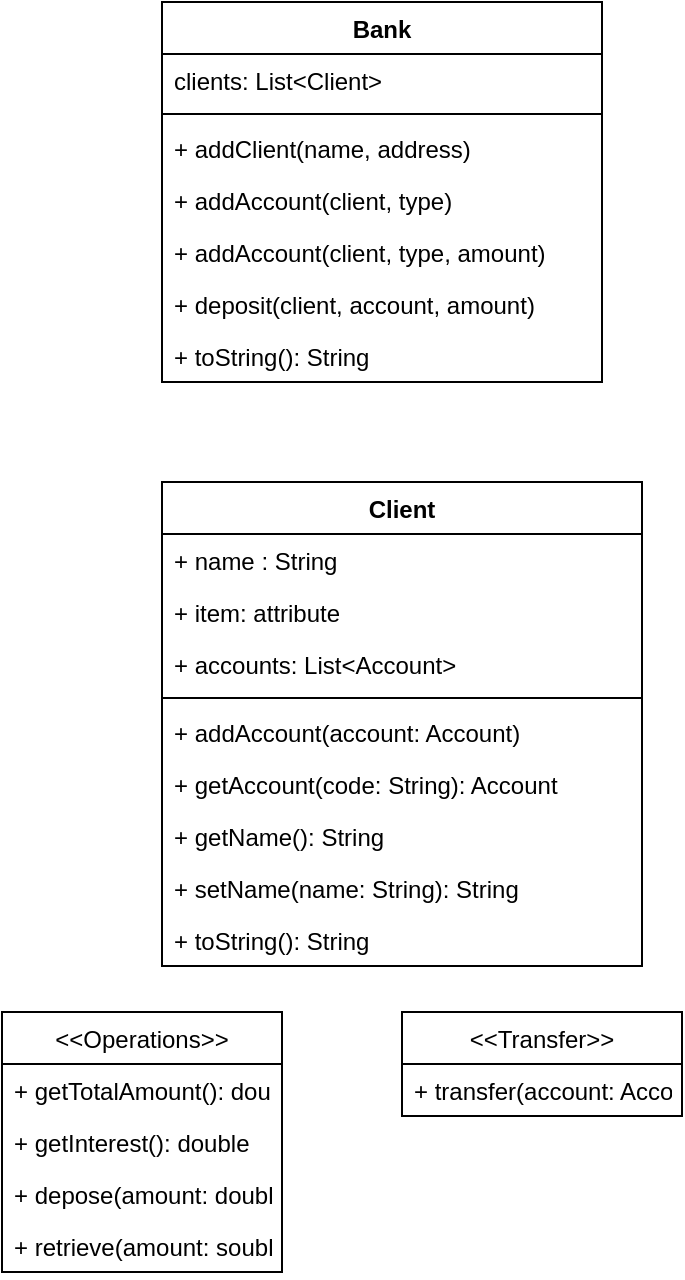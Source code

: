 <mxfile version="20.3.0" type="device"><diagram id="wEj-CFGzTYRFj0kj72Eo" name="Página-1"><mxGraphModel dx="510" dy="693" grid="1" gridSize="10" guides="1" tooltips="1" connect="1" arrows="1" fold="1" page="1" pageScale="1" pageWidth="827" pageHeight="1169" math="0" shadow="0"><root><mxCell id="0"/><mxCell id="1" parent="0"/><mxCell id="ZPekBRT9et0uxQMnniP1-1" value="Bank" style="swimlane;fontStyle=1;align=center;verticalAlign=top;childLayout=stackLayout;horizontal=1;startSize=26;horizontalStack=0;resizeParent=1;resizeParentMax=0;resizeLast=0;collapsible=1;marginBottom=0;" vertex="1" parent="1"><mxGeometry x="120" y="80" width="220" height="190" as="geometry"/></mxCell><mxCell id="ZPekBRT9et0uxQMnniP1-2" value="clients: List&lt;Client&gt;" style="text;strokeColor=none;fillColor=none;align=left;verticalAlign=top;spacingLeft=4;spacingRight=4;overflow=hidden;rotatable=0;points=[[0,0.5],[1,0.5]];portConstraint=eastwest;" vertex="1" parent="ZPekBRT9et0uxQMnniP1-1"><mxGeometry y="26" width="220" height="26" as="geometry"/></mxCell><mxCell id="ZPekBRT9et0uxQMnniP1-3" value="" style="line;strokeWidth=1;fillColor=none;align=left;verticalAlign=middle;spacingTop=-1;spacingLeft=3;spacingRight=3;rotatable=0;labelPosition=right;points=[];portConstraint=eastwest;strokeColor=inherit;" vertex="1" parent="ZPekBRT9et0uxQMnniP1-1"><mxGeometry y="52" width="220" height="8" as="geometry"/></mxCell><mxCell id="ZPekBRT9et0uxQMnniP1-4" value="+ addClient(name, address)" style="text;strokeColor=none;fillColor=none;align=left;verticalAlign=top;spacingLeft=4;spacingRight=4;overflow=hidden;rotatable=0;points=[[0,0.5],[1,0.5]];portConstraint=eastwest;" vertex="1" parent="ZPekBRT9et0uxQMnniP1-1"><mxGeometry y="60" width="220" height="26" as="geometry"/></mxCell><mxCell id="ZPekBRT9et0uxQMnniP1-5" value="+ addAccount(client, type)" style="text;strokeColor=none;fillColor=none;align=left;verticalAlign=top;spacingLeft=4;spacingRight=4;overflow=hidden;rotatable=0;points=[[0,0.5],[1,0.5]];portConstraint=eastwest;" vertex="1" parent="ZPekBRT9et0uxQMnniP1-1"><mxGeometry y="86" width="220" height="26" as="geometry"/></mxCell><mxCell id="ZPekBRT9et0uxQMnniP1-6" value="+ addAccount(client, type, amount)" style="text;strokeColor=none;fillColor=none;align=left;verticalAlign=top;spacingLeft=4;spacingRight=4;overflow=hidden;rotatable=0;points=[[0,0.5],[1,0.5]];portConstraint=eastwest;" vertex="1" parent="ZPekBRT9et0uxQMnniP1-1"><mxGeometry y="112" width="220" height="26" as="geometry"/></mxCell><mxCell id="ZPekBRT9et0uxQMnniP1-7" value="+ deposit(client, account, amount)" style="text;strokeColor=none;fillColor=none;align=left;verticalAlign=top;spacingLeft=4;spacingRight=4;overflow=hidden;rotatable=0;points=[[0,0.5],[1,0.5]];portConstraint=eastwest;" vertex="1" parent="ZPekBRT9et0uxQMnniP1-1"><mxGeometry y="138" width="220" height="26" as="geometry"/></mxCell><mxCell id="ZPekBRT9et0uxQMnniP1-8" value="+ toString(): String" style="text;strokeColor=none;fillColor=none;align=left;verticalAlign=top;spacingLeft=4;spacingRight=4;overflow=hidden;rotatable=0;points=[[0,0.5],[1,0.5]];portConstraint=eastwest;" vertex="1" parent="ZPekBRT9et0uxQMnniP1-1"><mxGeometry y="164" width="220" height="26" as="geometry"/></mxCell><mxCell id="ZPekBRT9et0uxQMnniP1-13" value="Client" style="swimlane;fontStyle=1;align=center;verticalAlign=top;childLayout=stackLayout;horizontal=1;startSize=26;horizontalStack=0;resizeParent=1;resizeParentMax=0;resizeLast=0;collapsible=1;marginBottom=0;" vertex="1" parent="1"><mxGeometry x="120" y="320" width="240" height="242" as="geometry"/></mxCell><mxCell id="ZPekBRT9et0uxQMnniP1-14" value="+ name : String" style="text;strokeColor=none;fillColor=none;align=left;verticalAlign=top;spacingLeft=4;spacingRight=4;overflow=hidden;rotatable=0;points=[[0,0.5],[1,0.5]];portConstraint=eastwest;" vertex="1" parent="ZPekBRT9et0uxQMnniP1-13"><mxGeometry y="26" width="240" height="26" as="geometry"/></mxCell><mxCell id="ZPekBRT9et0uxQMnniP1-18" value="+ item: attribute" style="text;strokeColor=none;fillColor=none;align=left;verticalAlign=top;spacingLeft=4;spacingRight=4;overflow=hidden;rotatable=0;points=[[0,0.5],[1,0.5]];portConstraint=eastwest;" vertex="1" parent="ZPekBRT9et0uxQMnniP1-13"><mxGeometry y="52" width="240" height="26" as="geometry"/></mxCell><mxCell id="ZPekBRT9et0uxQMnniP1-17" value="+ accounts: List&lt;Account&gt;" style="text;strokeColor=none;fillColor=none;align=left;verticalAlign=top;spacingLeft=4;spacingRight=4;overflow=hidden;rotatable=0;points=[[0,0.5],[1,0.5]];portConstraint=eastwest;" vertex="1" parent="ZPekBRT9et0uxQMnniP1-13"><mxGeometry y="78" width="240" height="26" as="geometry"/></mxCell><mxCell id="ZPekBRT9et0uxQMnniP1-15" value="" style="line;strokeWidth=1;fillColor=none;align=left;verticalAlign=middle;spacingTop=-1;spacingLeft=3;spacingRight=3;rotatable=0;labelPosition=right;points=[];portConstraint=eastwest;strokeColor=inherit;" vertex="1" parent="ZPekBRT9et0uxQMnniP1-13"><mxGeometry y="104" width="240" height="8" as="geometry"/></mxCell><mxCell id="ZPekBRT9et0uxQMnniP1-16" value="+ addAccount(account: Account)" style="text;strokeColor=none;fillColor=none;align=left;verticalAlign=top;spacingLeft=4;spacingRight=4;overflow=hidden;rotatable=0;points=[[0,0.5],[1,0.5]];portConstraint=eastwest;" vertex="1" parent="ZPekBRT9et0uxQMnniP1-13"><mxGeometry y="112" width="240" height="26" as="geometry"/></mxCell><mxCell id="ZPekBRT9et0uxQMnniP1-19" value="+ getAccount(code: String): Account" style="text;strokeColor=none;fillColor=none;align=left;verticalAlign=top;spacingLeft=4;spacingRight=4;overflow=hidden;rotatable=0;points=[[0,0.5],[1,0.5]];portConstraint=eastwest;" vertex="1" parent="ZPekBRT9et0uxQMnniP1-13"><mxGeometry y="138" width="240" height="26" as="geometry"/></mxCell><mxCell id="ZPekBRT9et0uxQMnniP1-21" value="+ getName(): String" style="text;strokeColor=none;fillColor=none;align=left;verticalAlign=top;spacingLeft=4;spacingRight=4;overflow=hidden;rotatable=0;points=[[0,0.5],[1,0.5]];portConstraint=eastwest;" vertex="1" parent="ZPekBRT9et0uxQMnniP1-13"><mxGeometry y="164" width="240" height="26" as="geometry"/></mxCell><mxCell id="ZPekBRT9et0uxQMnniP1-22" value="+ setName(name: String): String" style="text;strokeColor=none;fillColor=none;align=left;verticalAlign=top;spacingLeft=4;spacingRight=4;overflow=hidden;rotatable=0;points=[[0,0.5],[1,0.5]];portConstraint=eastwest;" vertex="1" parent="ZPekBRT9et0uxQMnniP1-13"><mxGeometry y="190" width="240" height="26" as="geometry"/></mxCell><mxCell id="ZPekBRT9et0uxQMnniP1-20" value="+ toString(): String" style="text;strokeColor=none;fillColor=none;align=left;verticalAlign=top;spacingLeft=4;spacingRight=4;overflow=hidden;rotatable=0;points=[[0,0.5],[1,0.5]];portConstraint=eastwest;" vertex="1" parent="ZPekBRT9et0uxQMnniP1-13"><mxGeometry y="216" width="240" height="26" as="geometry"/></mxCell><mxCell id="ZPekBRT9et0uxQMnniP1-23" value="&lt;&lt;Operations&gt;&gt;" style="swimlane;fontStyle=0;childLayout=stackLayout;horizontal=1;startSize=26;fillColor=none;horizontalStack=0;resizeParent=1;resizeParentMax=0;resizeLast=0;collapsible=1;marginBottom=0;" vertex="1" parent="1"><mxGeometry x="40" y="585" width="140" height="130" as="geometry"/></mxCell><mxCell id="ZPekBRT9et0uxQMnniP1-24" value="+ getTotalAmount(): double" style="text;strokeColor=none;fillColor=none;align=left;verticalAlign=top;spacingLeft=4;spacingRight=4;overflow=hidden;rotatable=0;points=[[0,0.5],[1,0.5]];portConstraint=eastwest;" vertex="1" parent="ZPekBRT9et0uxQMnniP1-23"><mxGeometry y="26" width="140" height="26" as="geometry"/></mxCell><mxCell id="ZPekBRT9et0uxQMnniP1-25" value="+ getInterest(): double" style="text;strokeColor=none;fillColor=none;align=left;verticalAlign=top;spacingLeft=4;spacingRight=4;overflow=hidden;rotatable=0;points=[[0,0.5],[1,0.5]];portConstraint=eastwest;" vertex="1" parent="ZPekBRT9et0uxQMnniP1-23"><mxGeometry y="52" width="140" height="26" as="geometry"/></mxCell><mxCell id="ZPekBRT9et0uxQMnniP1-26" value="+ depose(amount: double)" style="text;strokeColor=none;fillColor=none;align=left;verticalAlign=top;spacingLeft=4;spacingRight=4;overflow=hidden;rotatable=0;points=[[0,0.5],[1,0.5]];portConstraint=eastwest;" vertex="1" parent="ZPekBRT9et0uxQMnniP1-23"><mxGeometry y="78" width="140" height="26" as="geometry"/></mxCell><mxCell id="ZPekBRT9et0uxQMnniP1-27" value="+ retrieve(amount: souble)" style="text;strokeColor=none;fillColor=none;align=left;verticalAlign=top;spacingLeft=4;spacingRight=4;overflow=hidden;rotatable=0;points=[[0,0.5],[1,0.5]];portConstraint=eastwest;" vertex="1" parent="ZPekBRT9et0uxQMnniP1-23"><mxGeometry y="104" width="140" height="26" as="geometry"/></mxCell><mxCell id="ZPekBRT9et0uxQMnniP1-28" value="&lt;&lt;Transfer&gt;&gt;" style="swimlane;fontStyle=0;childLayout=stackLayout;horizontal=1;startSize=26;fillColor=none;horizontalStack=0;resizeParent=1;resizeParentMax=0;resizeLast=0;collapsible=1;marginBottom=0;" vertex="1" parent="1"><mxGeometry x="240" y="585" width="140" height="52" as="geometry"/></mxCell><mxCell id="ZPekBRT9et0uxQMnniP1-29" value="+ transfer(account: Account, amount: double)" style="text;strokeColor=none;fillColor=none;align=left;verticalAlign=top;spacingLeft=4;spacingRight=4;overflow=hidden;rotatable=0;points=[[0,0.5],[1,0.5]];portConstraint=eastwest;" vertex="1" parent="ZPekBRT9et0uxQMnniP1-28"><mxGeometry y="26" width="140" height="26" as="geometry"/></mxCell></root></mxGraphModel></diagram></mxfile>
